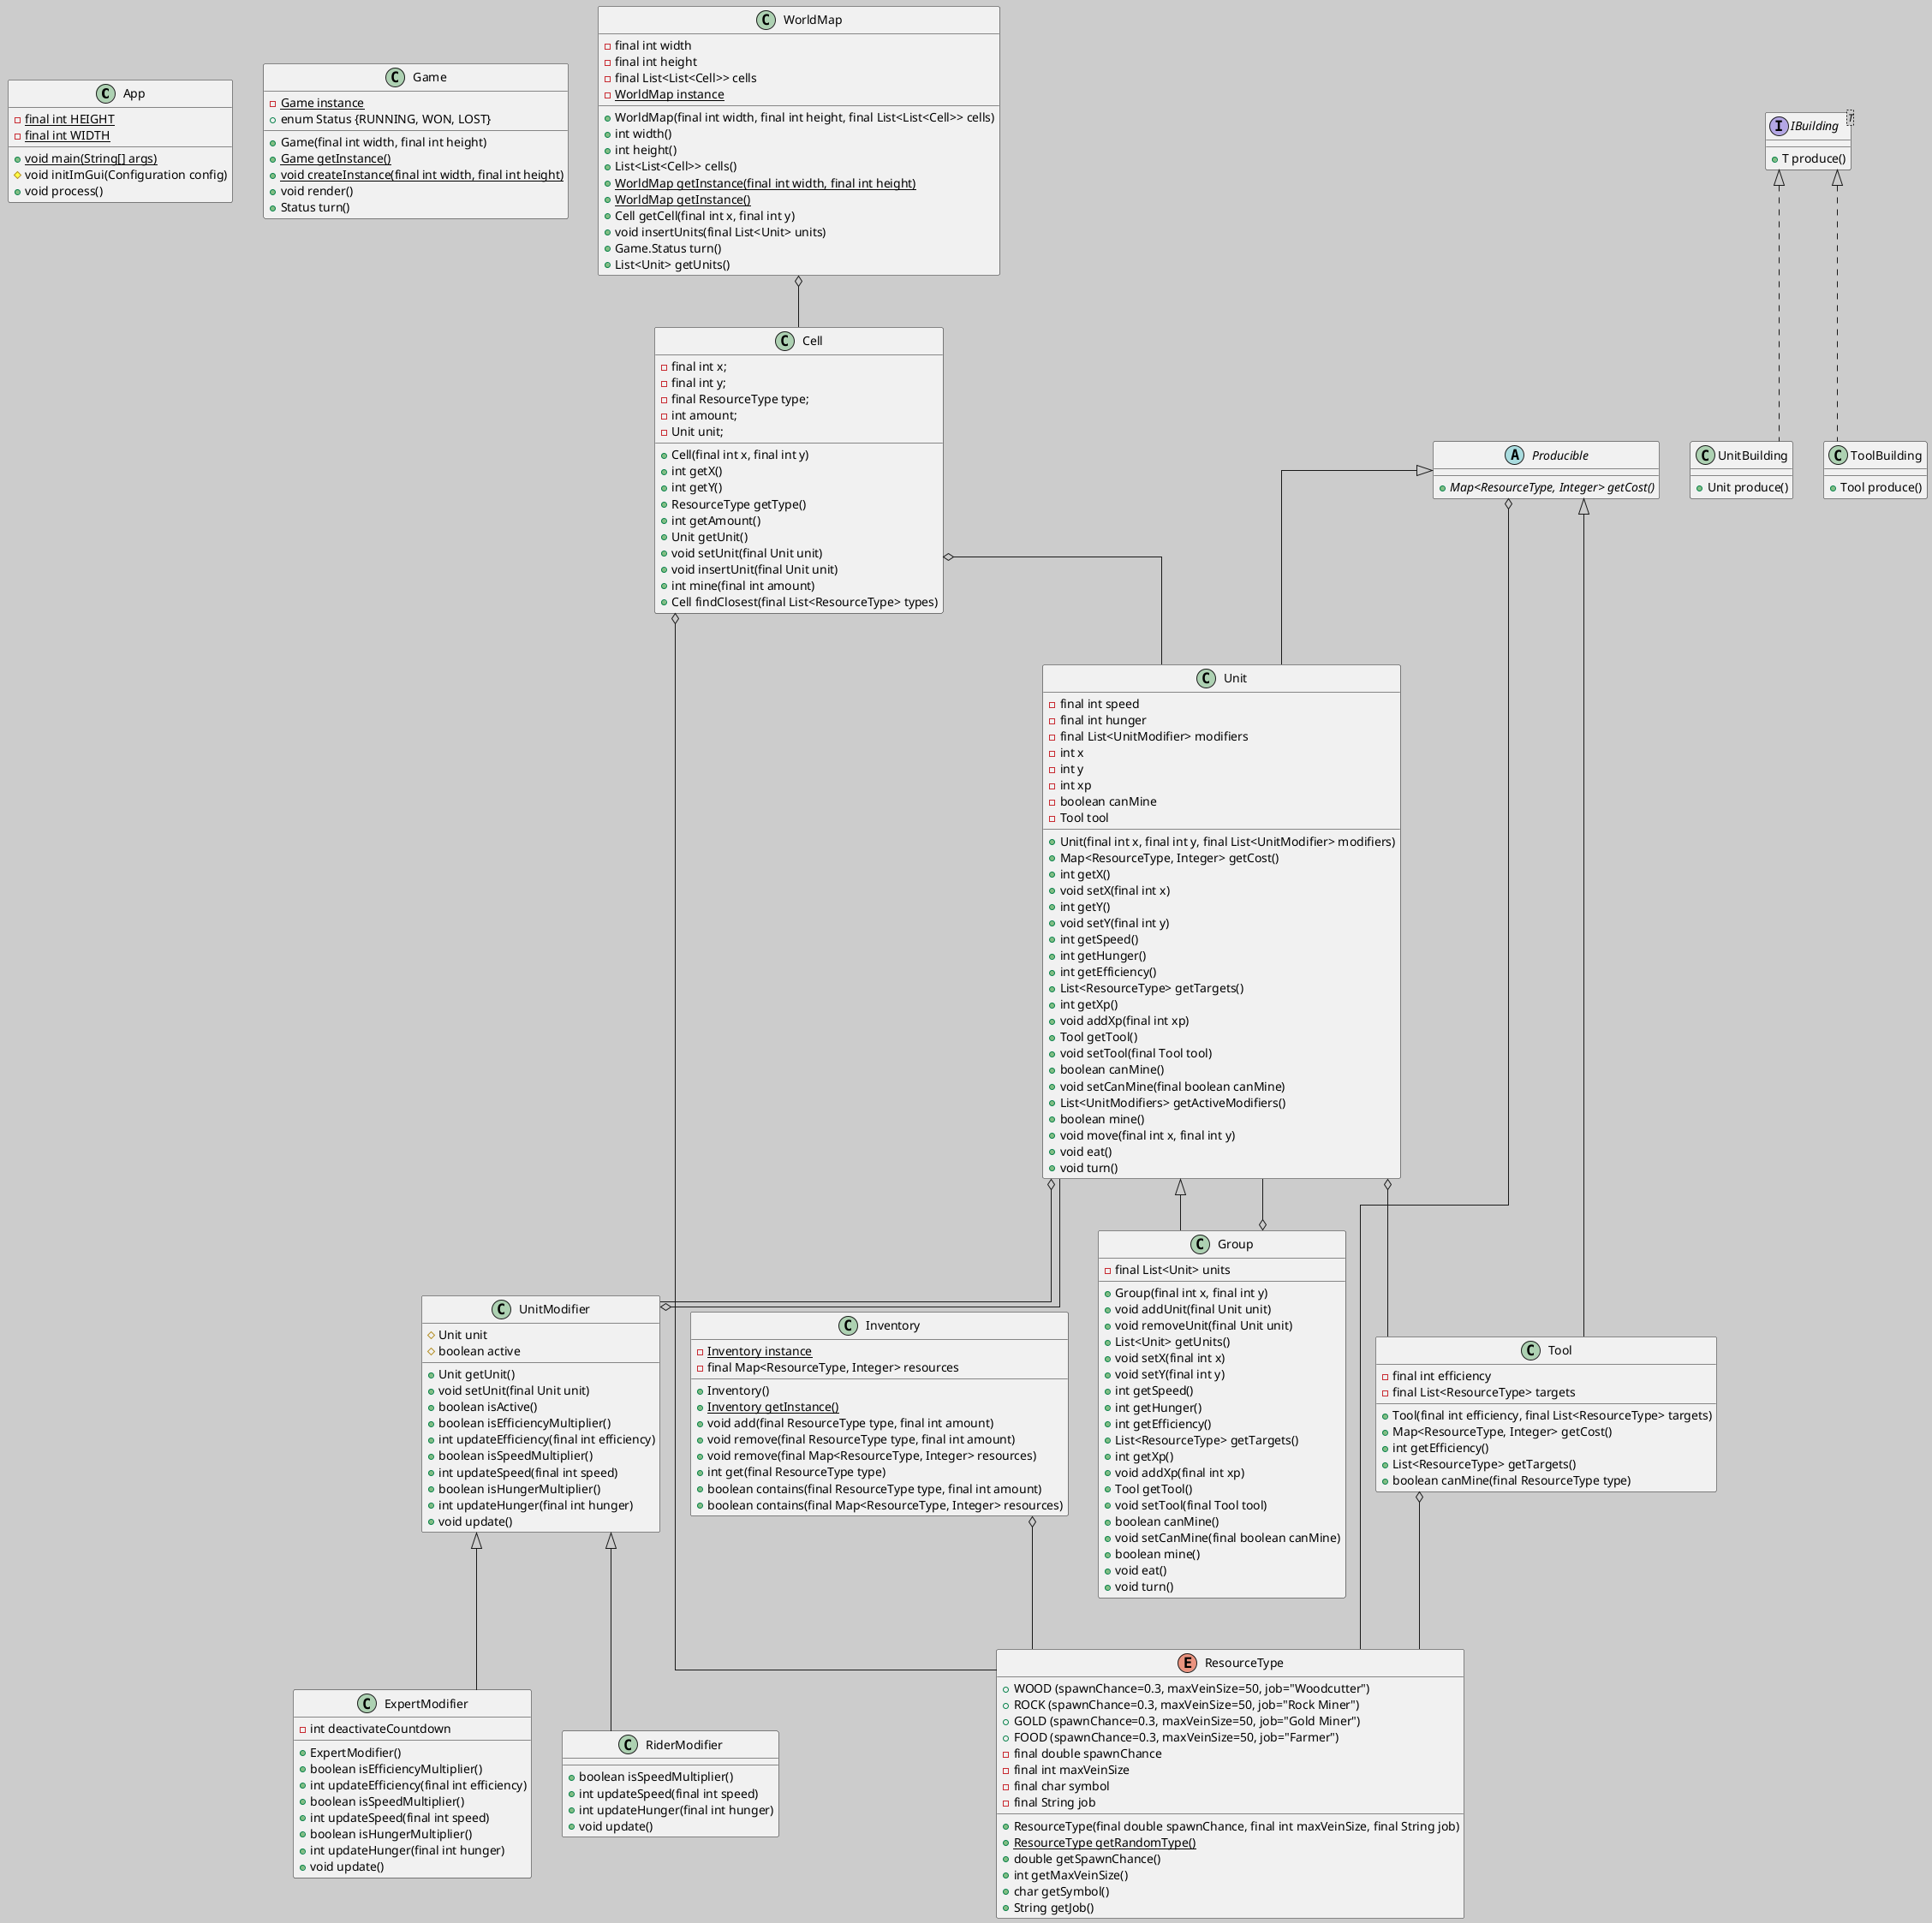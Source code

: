 @startuml
skinparam backgroundColor #CCCCCC
skinparam linetype ortho

class App {
  {static} -final int HEIGHT
  {static} -final int WIDTH

  {static} +void main(String[] args)
  #void initImGui(Configuration config)
  +void process()
}

class Game {
  {static} -Game instance
  +enum Status {RUNNING, WON, LOST}

  +Game(final int width, final int height)
  {static} +Game getInstance()
  {static} +void createInstance(final int width, final int height)
  +void render()
  +Status turn()
}

class WorldMap {
  -final int width
  -final int height
  -final List<List<Cell>> cells
  {static} -WorldMap instance

  +WorldMap(final int width, final int height, final List<List<Cell>> cells)
  +int width()
  +int height()
  +List<List<Cell>> cells()
  {static} +WorldMap getInstance(final int width, final int height)
  {static} +WorldMap getInstance()
  +Cell getCell(final int x, final int y)
  +void insertUnits(final List<Unit> units)
  +Game.Status turn()
  +List<Unit> getUnits()
}
WorldMap o-- Cell

enum ResourceType {
  {field} +WOOD (spawnChance=0.3, maxVeinSize=50, job="Woodcutter")
  {field} +ROCK (spawnChance=0.3, maxVeinSize=50, job="Rock Miner")
  {field} +GOLD (spawnChance=0.3, maxVeinSize=50, job="Gold Miner")
  {field} +FOOD (spawnChance=0.3, maxVeinSize=50, job="Farmer")
  -final double spawnChance
  -final int maxVeinSize
  -final char symbol
  -final String job

  +ResourceType(final double spawnChance, final int maxVeinSize, final String job)
  {static} +ResourceType getRandomType()
  +double getSpawnChance()
  +int getMaxVeinSize()
  +char getSymbol()
  +String getJob()
}

class Inventory {
  {static} -Inventory instance
  -final Map<ResourceType, Integer> resources

  +Inventory()
  {static} +Inventory getInstance()
  +void add(final ResourceType type, final int amount)
  +void remove(final ResourceType type, final int amount)
  +void remove(final Map<ResourceType, Integer> resources)
  +int get(final ResourceType type)
  +boolean contains(final ResourceType type, final int amount)
  +boolean contains(final Map<ResourceType, Integer> resources)
}
Inventory o-- ResourceType

class Cell {
  -final int x;
  -final int y;
  -final ResourceType type;
  -int amount;
  -Unit unit;

  +Cell(final int x, final int y)
  +int getX()
  +int getY()
  +ResourceType getType()
  +int getAmount()
  +Unit getUnit()
  +void setUnit(final Unit unit)
  +void insertUnit(final Unit unit)
  +int mine(final int amount)
  +Cell findClosest(final List<ResourceType> types)
}
Cell o-- Unit
Cell o-- ResourceType

abstract class Producible {
  {abstract} +Map<ResourceType, Integer> getCost()
}
Producible o-- ResourceType

class Tool extends Producible {
  -final int efficiency
  -final List<ResourceType> targets

  +Tool(final int efficiency, final List<ResourceType> targets)
  +Map<ResourceType, Integer> getCost()
  +int getEfficiency()
  +List<ResourceType> getTargets()
  +boolean canMine(final ResourceType type)
}
Tool o-- ResourceType

class Unit extends Producible {
  -final int speed
  -final int hunger
  -final List<UnitModifier> modifiers
  -int x
  -int y
  -int xp
  -boolean canMine
  -Tool tool

  +Unit(final int x, final int y, final List<UnitModifier> modifiers)
  +Map<ResourceType, Integer> getCost()
  +int getX()
  +void setX(final int x)
  +int getY()
  +void setY(final int y)
  +int getSpeed()
  +int getHunger()
  +int getEfficiency()
  +List<ResourceType> getTargets()
  +int getXp()
  +void addXp(final int xp)
  +Tool getTool()
  +void setTool(final Tool tool)
  +boolean canMine()
  +void setCanMine(final boolean canMine)
  +List<UnitModifiers> getActiveModifiers()
  +boolean mine()
  +void move(final int x, final int y)
  +void eat()
  +void turn()
}
Unit o-- UnitModifier
Unit o-- Tool

class Group extends Unit {
  -final List<Unit> units

  +Group(final int x, final int y)
  +void addUnit(final Unit unit)
  +void removeUnit(final Unit unit)
  +List<Unit> getUnits()
  +void setX(final int x)
  +void setY(final int y)
  +int getSpeed()
  +int getHunger()
  +int getEfficiency()
  +List<ResourceType> getTargets()
  +int getXp()
  +void addXp(final int xp)
  +Tool getTool()
  +void setTool(final Tool tool)
  +boolean canMine()
  +void setCanMine(final boolean canMine)
  +boolean mine()
  +void eat()
  +void turn()
}
Group o-- Unit

class UnitModifier {
  #Unit unit
  #boolean active

  +Unit getUnit()
  +void setUnit(final Unit unit)
  +boolean isActive()
  +boolean isEfficiencyMultiplier()
  +int updateEfficiency(final int efficiency)
  +boolean isSpeedMultiplier()
  +int updateSpeed(final int speed)
  +boolean isHungerMultiplier()
  +int updateHunger(final int hunger)
  +void update()
}
UnitModifier o-- Unit

class ExpertModifier extends UnitModifier {
  -int deactivateCountdown

  +ExpertModifier()
  +boolean isEfficiencyMultiplier()
  +int updateEfficiency(final int efficiency)
  +boolean isSpeedMultiplier()
  +int updateSpeed(final int speed)
  +boolean isHungerMultiplier()
  +int updateHunger(final int hunger)
  +void update()
}

class RiderModifier extends UnitModifier {
  +boolean isSpeedMultiplier()
  +int updateSpeed(final int speed)
  +int updateHunger(final int hunger)
  +void update()
}

interface IBuilding<T> {
  +T produce()
}

class UnitBuilding implements IBuilding {
  +Unit produce()
}

class ToolBuilding implements IBuilding {
  +Tool produce()
}

@enduml